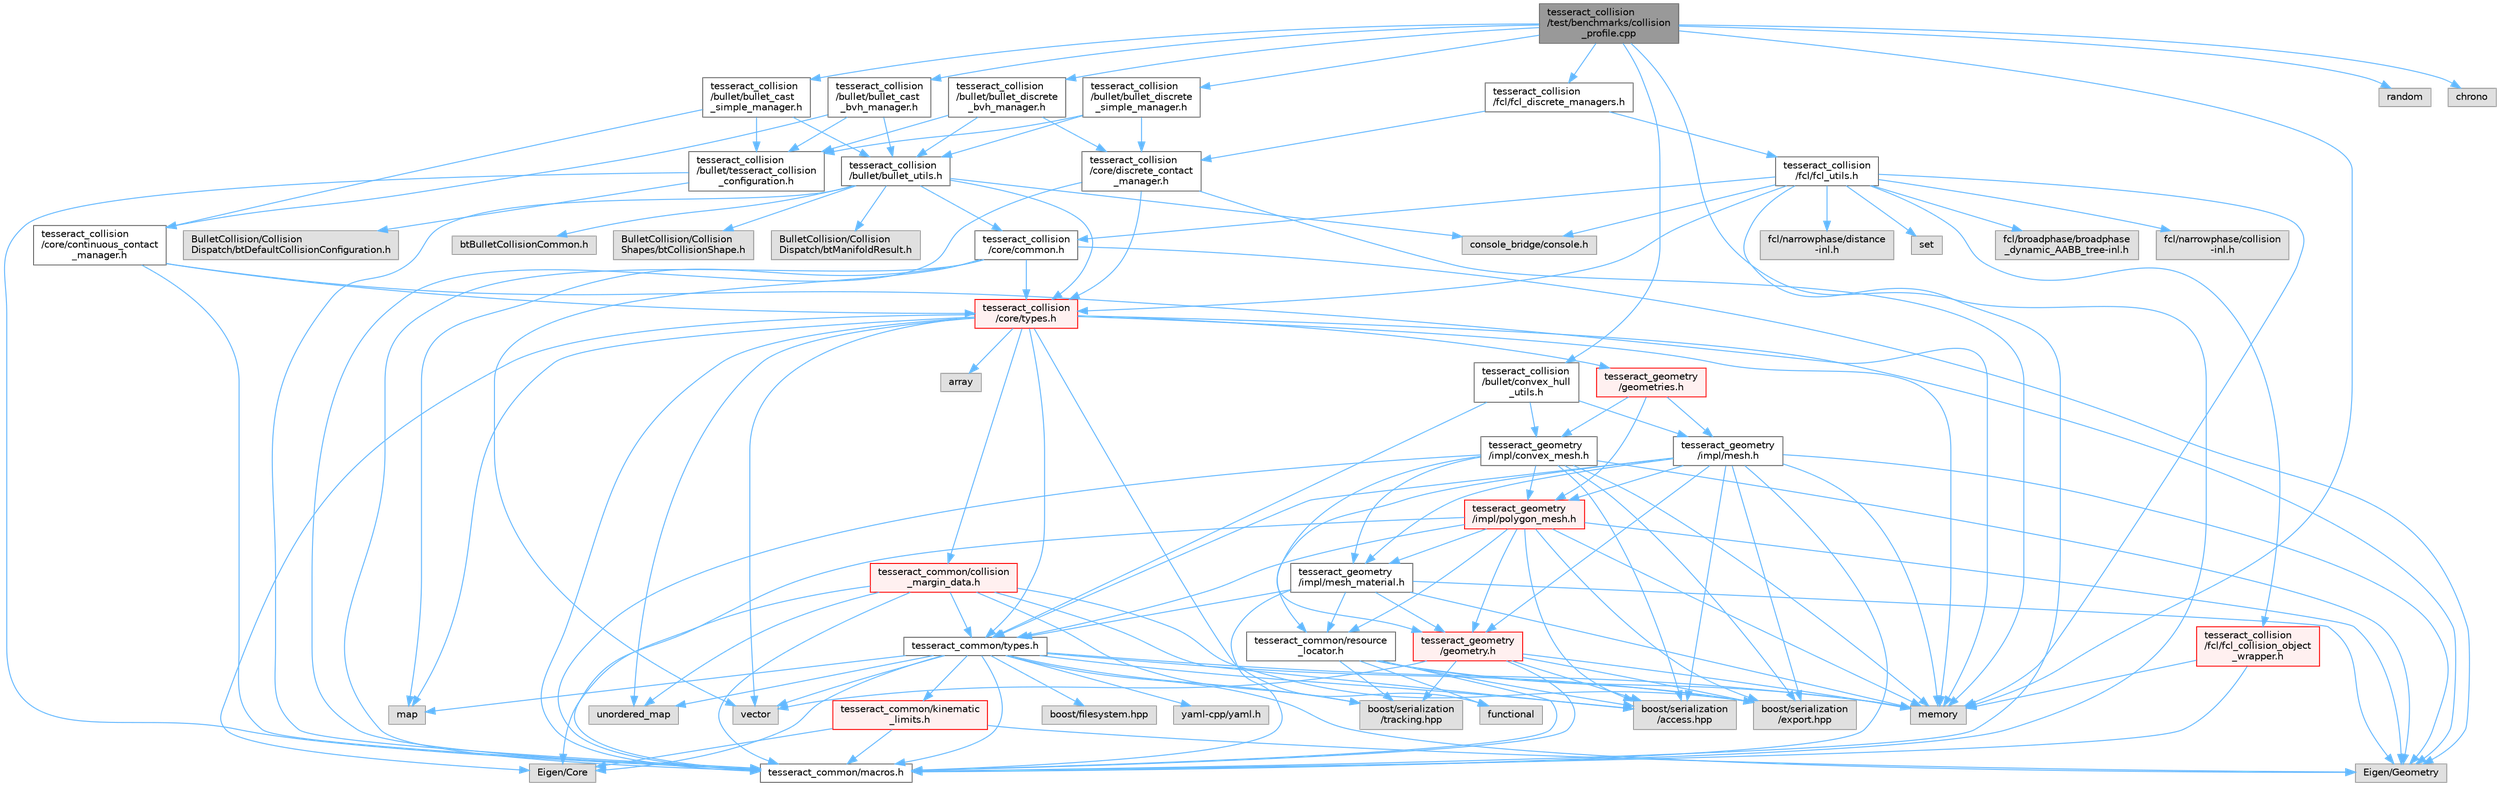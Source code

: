 digraph "tesseract_collision/test/benchmarks/collision_profile.cpp"
{
 // LATEX_PDF_SIZE
  bgcolor="transparent";
  edge [fontname=Helvetica,fontsize=10,labelfontname=Helvetica,labelfontsize=10];
  node [fontname=Helvetica,fontsize=10,shape=box,height=0.2,width=0.4];
  Node1 [label="tesseract_collision\l/test/benchmarks/collision\l_profile.cpp",height=0.2,width=0.4,color="gray40", fillcolor="grey60", style="filled", fontcolor="black",tooltip=" "];
  Node1 -> Node2 [color="steelblue1",style="solid"];
  Node2 [label="tesseract_common/macros.h",height=0.2,width=0.4,color="grey40", fillcolor="white", style="filled",URL="$de/d3c/macros_8h.html",tooltip="Common Tesseract Macros."];
  Node1 -> Node3 [color="steelblue1",style="solid"];
  Node3 [label="random",height=0.2,width=0.4,color="grey60", fillcolor="#E0E0E0", style="filled",tooltip=" "];
  Node1 -> Node4 [color="steelblue1",style="solid"];
  Node4 [label="chrono",height=0.2,width=0.4,color="grey60", fillcolor="#E0E0E0", style="filled",tooltip=" "];
  Node1 -> Node5 [color="steelblue1",style="solid"];
  Node5 [label="memory",height=0.2,width=0.4,color="grey60", fillcolor="#E0E0E0", style="filled",tooltip=" "];
  Node1 -> Node6 [color="steelblue1",style="solid"];
  Node6 [label="tesseract_collision\l/bullet/bullet_discrete\l_simple_manager.h",height=0.2,width=0.4,color="grey40", fillcolor="white", style="filled",URL="$d3/dd2/bullet__discrete__simple__manager_8h.html",tooltip="Tesseract ROS Bullet discrete simple collision manager."];
  Node6 -> Node7 [color="steelblue1",style="solid"];
  Node7 [label="tesseract_collision\l/bullet/bullet_utils.h",height=0.2,width=0.4,color="grey40", fillcolor="white", style="filled",URL="$d6/d91/bullet__utils_8h.html",tooltip="Tesseract ROS Bullet environment utility function."];
  Node7 -> Node2 [color="steelblue1",style="solid"];
  Node7 -> Node8 [color="steelblue1",style="solid"];
  Node8 [label="BulletCollision/Collision\lShapes/btCollisionShape.h",height=0.2,width=0.4,color="grey60", fillcolor="#E0E0E0", style="filled",tooltip=" "];
  Node7 -> Node9 [color="steelblue1",style="solid"];
  Node9 [label="BulletCollision/Collision\lDispatch/btManifoldResult.h",height=0.2,width=0.4,color="grey60", fillcolor="#E0E0E0", style="filled",tooltip=" "];
  Node7 -> Node10 [color="steelblue1",style="solid"];
  Node10 [label="btBulletCollisionCommon.h",height=0.2,width=0.4,color="grey60", fillcolor="#E0E0E0", style="filled",tooltip=" "];
  Node7 -> Node11 [color="steelblue1",style="solid"];
  Node11 [label="console_bridge/console.h",height=0.2,width=0.4,color="grey60", fillcolor="#E0E0E0", style="filled",tooltip=" "];
  Node7 -> Node12 [color="steelblue1",style="solid"];
  Node12 [label="tesseract_collision\l/core/types.h",height=0.2,width=0.4,color="red", fillcolor="#FFF0F0", style="filled",URL="$d3/db3/tesseract__collision_2core_2include_2tesseract__collision_2core_2types_8h.html",tooltip="Tesseracts Collision Common Types."];
  Node12 -> Node2 [color="steelblue1",style="solid"];
  Node12 -> Node13 [color="steelblue1",style="solid"];
  Node13 [label="Eigen/Core",height=0.2,width=0.4,color="grey60", fillcolor="#E0E0E0", style="filled",tooltip=" "];
  Node12 -> Node14 [color="steelblue1",style="solid"];
  Node14 [label="Eigen/Geometry",height=0.2,width=0.4,color="grey60", fillcolor="#E0E0E0", style="filled",tooltip=" "];
  Node12 -> Node15 [color="steelblue1",style="solid"];
  Node15 [label="vector",height=0.2,width=0.4,color="grey60", fillcolor="#E0E0E0", style="filled",tooltip=" "];
  Node12 -> Node5 [color="steelblue1",style="solid"];
  Node12 -> Node16 [color="steelblue1",style="solid"];
  Node16 [label="map",height=0.2,width=0.4,color="grey60", fillcolor="#E0E0E0", style="filled",tooltip=" "];
  Node12 -> Node17 [color="steelblue1",style="solid"];
  Node17 [label="array",height=0.2,width=0.4,color="grey60", fillcolor="#E0E0E0", style="filled",tooltip=" "];
  Node12 -> Node18 [color="steelblue1",style="solid"];
  Node18 [label="unordered_map",height=0.2,width=0.4,color="grey60", fillcolor="#E0E0E0", style="filled",tooltip=" "];
  Node12 -> Node19 [color="steelblue1",style="solid"];
  Node19 [label="functional",height=0.2,width=0.4,color="grey60", fillcolor="#E0E0E0", style="filled",tooltip=" "];
  Node12 -> Node20 [color="steelblue1",style="solid"];
  Node20 [label="tesseract_geometry\l/geometries.h",height=0.2,width=0.4,color="red", fillcolor="#FFF0F0", style="filled",URL="$d4/ddb/geometries_8h.html",tooltip="Tesseract Geometries."];
  Node20 -> Node29 [color="steelblue1",style="solid"];
  Node29 [label="tesseract_geometry\l/impl/convex_mesh.h",height=0.2,width=0.4,color="grey40", fillcolor="white", style="filled",URL="$de/dd2/tesseract__geometry_2include_2tesseract__geometry_2impl_2convex__mesh_8h.html",tooltip="Tesseract Convex Mesh Geometry."];
  Node29 -> Node2 [color="steelblue1",style="solid"];
  Node29 -> Node22 [color="steelblue1",style="solid"];
  Node22 [label="boost/serialization\l/access.hpp",height=0.2,width=0.4,color="grey60", fillcolor="#E0E0E0", style="filled",tooltip=" "];
  Node29 -> Node23 [color="steelblue1",style="solid"];
  Node23 [label="boost/serialization\l/export.hpp",height=0.2,width=0.4,color="grey60", fillcolor="#E0E0E0", style="filled",tooltip=" "];
  Node29 -> Node14 [color="steelblue1",style="solid"];
  Node29 -> Node5 [color="steelblue1",style="solid"];
  Node29 -> Node24 [color="steelblue1",style="solid"];
  Node24 [label="tesseract_geometry\l/geometry.h",height=0.2,width=0.4,color="red", fillcolor="#FFF0F0", style="filled",URL="$d0/da6/tesseract__geometry_2include_2tesseract__geometry_2geometry_8h.html",tooltip="Tesseract Geometries."];
  Node24 -> Node2 [color="steelblue1",style="solid"];
  Node24 -> Node22 [color="steelblue1",style="solid"];
  Node24 -> Node23 [color="steelblue1",style="solid"];
  Node24 -> Node5 [color="steelblue1",style="solid"];
  Node24 -> Node15 [color="steelblue1",style="solid"];
  Node24 -> Node26 [color="steelblue1",style="solid"];
  Node26 [label="boost/serialization\l/tracking.hpp",height=0.2,width=0.4,color="grey60", fillcolor="#E0E0E0", style="filled",tooltip=" "];
  Node29 -> Node30 [color="steelblue1",style="solid"];
  Node30 [label="tesseract_geometry\l/impl/mesh_material.h",height=0.2,width=0.4,color="grey40", fillcolor="white", style="filled",URL="$df/d8e/mesh__material_8h.html",tooltip="Tesseract Mesh Material read from a mesh file."];
  Node30 -> Node2 [color="steelblue1",style="solid"];
  Node30 -> Node31 [color="steelblue1",style="solid"];
  Node31 [label="tesseract_common/resource\l_locator.h",height=0.2,width=0.4,color="grey40", fillcolor="white", style="filled",URL="$d3/d95/resource__locator_8h.html",tooltip="Locate and retrieve resource data."];
  Node31 -> Node2 [color="steelblue1",style="solid"];
  Node31 -> Node22 [color="steelblue1",style="solid"];
  Node31 -> Node19 [color="steelblue1",style="solid"];
  Node31 -> Node5 [color="steelblue1",style="solid"];
  Node31 -> Node23 [color="steelblue1",style="solid"];
  Node31 -> Node26 [color="steelblue1",style="solid"];
  Node30 -> Node14 [color="steelblue1",style="solid"];
  Node30 -> Node5 [color="steelblue1",style="solid"];
  Node30 -> Node24 [color="steelblue1",style="solid"];
  Node30 -> Node32 [color="steelblue1",style="solid"];
  Node32 [label="tesseract_common/types.h",height=0.2,width=0.4,color="grey40", fillcolor="white", style="filled",URL="$dd/ddb/tesseract__common_2include_2tesseract__common_2types_8h.html",tooltip="Common Tesseract Types."];
  Node32 -> Node2 [color="steelblue1",style="solid"];
  Node32 -> Node22 [color="steelblue1",style="solid"];
  Node32 -> Node13 [color="steelblue1",style="solid"];
  Node32 -> Node14 [color="steelblue1",style="solid"];
  Node32 -> Node15 [color="steelblue1",style="solid"];
  Node32 -> Node5 [color="steelblue1",style="solid"];
  Node32 -> Node16 [color="steelblue1",style="solid"];
  Node32 -> Node18 [color="steelblue1",style="solid"];
  Node32 -> Node33 [color="steelblue1",style="solid"];
  Node33 [label="boost/filesystem.hpp",height=0.2,width=0.4,color="grey60", fillcolor="#E0E0E0", style="filled",tooltip=" "];
  Node32 -> Node34 [color="steelblue1",style="solid"];
  Node34 [label="yaml-cpp/yaml.h",height=0.2,width=0.4,color="grey60", fillcolor="#E0E0E0", style="filled",tooltip=" "];
  Node32 -> Node35 [color="steelblue1",style="solid"];
  Node35 [label="tesseract_common/kinematic\l_limits.h",height=0.2,width=0.4,color="red", fillcolor="#FFF0F0", style="filled",URL="$d9/dc2/kinematic__limits_8h.html",tooltip="Common Tesseract Kinematic Limits and Related Utility Functions."];
  Node35 -> Node2 [color="steelblue1",style="solid"];
  Node35 -> Node13 [color="steelblue1",style="solid"];
  Node35 -> Node14 [color="steelblue1",style="solid"];
  Node32 -> Node23 [color="steelblue1",style="solid"];
  Node32 -> Node26 [color="steelblue1",style="solid"];
  Node29 -> Node37 [color="steelblue1",style="solid"];
  Node37 [label="tesseract_geometry\l/impl/polygon_mesh.h",height=0.2,width=0.4,color="red", fillcolor="#FFF0F0", style="filled",URL="$d2/deb/polygon__mesh_8h.html",tooltip="Tesseract Polygon Mesh Geometry."];
  Node37 -> Node2 [color="steelblue1",style="solid"];
  Node37 -> Node22 [color="steelblue1",style="solid"];
  Node37 -> Node23 [color="steelblue1",style="solid"];
  Node37 -> Node14 [color="steelblue1",style="solid"];
  Node37 -> Node5 [color="steelblue1",style="solid"];
  Node37 -> Node32 [color="steelblue1",style="solid"];
  Node37 -> Node31 [color="steelblue1",style="solid"];
  Node37 -> Node24 [color="steelblue1",style="solid"];
  Node37 -> Node30 [color="steelblue1",style="solid"];
  Node20 -> Node49 [color="steelblue1",style="solid"];
  Node49 [label="tesseract_geometry\l/impl/mesh.h",height=0.2,width=0.4,color="grey40", fillcolor="white", style="filled",URL="$d5/d93/tesseract__geometry_2include_2tesseract__geometry_2impl_2mesh_8h.html",tooltip="Tesseract Mesh Geometry."];
  Node49 -> Node2 [color="steelblue1",style="solid"];
  Node49 -> Node31 [color="steelblue1",style="solid"];
  Node49 -> Node22 [color="steelblue1",style="solid"];
  Node49 -> Node23 [color="steelblue1",style="solid"];
  Node49 -> Node14 [color="steelblue1",style="solid"];
  Node49 -> Node5 [color="steelblue1",style="solid"];
  Node49 -> Node32 [color="steelblue1",style="solid"];
  Node49 -> Node24 [color="steelblue1",style="solid"];
  Node49 -> Node30 [color="steelblue1",style="solid"];
  Node49 -> Node37 [color="steelblue1",style="solid"];
  Node20 -> Node37 [color="steelblue1",style="solid"];
  Node12 -> Node32 [color="steelblue1",style="solid"];
  Node12 -> Node55 [color="steelblue1",style="solid"];
  Node55 [label="tesseract_common/collision\l_margin_data.h",height=0.2,width=0.4,color="red", fillcolor="#FFF0F0", style="filled",URL="$d4/da8/collision__margin__data_8h.html",tooltip="This is used to store collision margin information."];
  Node55 -> Node2 [color="steelblue1",style="solid"];
  Node55 -> Node22 [color="steelblue1",style="solid"];
  Node55 -> Node13 [color="steelblue1",style="solid"];
  Node55 -> Node18 [color="steelblue1",style="solid"];
  Node55 -> Node32 [color="steelblue1",style="solid"];
  Node55 -> Node23 [color="steelblue1",style="solid"];
  Node55 -> Node26 [color="steelblue1",style="solid"];
  Node7 -> Node63 [color="steelblue1",style="solid"];
  Node63 [label="tesseract_collision\l/core/common.h",height=0.2,width=0.4,color="grey40", fillcolor="white", style="filled",URL="$dc/d54/common_8h.html",tooltip="This is a collection of common methods."];
  Node63 -> Node2 [color="steelblue1",style="solid"];
  Node63 -> Node16 [color="steelblue1",style="solid"];
  Node63 -> Node15 [color="steelblue1",style="solid"];
  Node63 -> Node14 [color="steelblue1",style="solid"];
  Node63 -> Node12 [color="steelblue1",style="solid"];
  Node6 -> Node64 [color="steelblue1",style="solid"];
  Node64 [label="tesseract_collision\l/core/discrete_contact\l_manager.h",height=0.2,width=0.4,color="grey40", fillcolor="white", style="filled",URL="$db/d35/discrete__contact__manager_8h.html",tooltip="This is the discrete contact manager base class."];
  Node64 -> Node2 [color="steelblue1",style="solid"];
  Node64 -> Node5 [color="steelblue1",style="solid"];
  Node64 -> Node12 [color="steelblue1",style="solid"];
  Node6 -> Node65 [color="steelblue1",style="solid"];
  Node65 [label="tesseract_collision\l/bullet/tesseract_collision\l_configuration.h",height=0.2,width=0.4,color="grey40", fillcolor="white", style="filled",URL="$d0/d96/tesseract__collision__configuration_8h.html",tooltip="Modified bullet collision configuration."];
  Node65 -> Node2 [color="steelblue1",style="solid"];
  Node65 -> Node66 [color="steelblue1",style="solid"];
  Node66 [label="BulletCollision/Collision\lDispatch/btDefaultCollisionConfiguration.h",height=0.2,width=0.4,color="grey60", fillcolor="#E0E0E0", style="filled",tooltip=" "];
  Node1 -> Node67 [color="steelblue1",style="solid"];
  Node67 [label="tesseract_collision\l/bullet/bullet_discrete\l_bvh_manager.h",height=0.2,width=0.4,color="grey40", fillcolor="white", style="filled",URL="$df/d19/bullet__discrete__bvh__manager_8h.html",tooltip="Tesseract ROS Bullet discrete BVH collision manager."];
  Node67 -> Node7 [color="steelblue1",style="solid"];
  Node67 -> Node64 [color="steelblue1",style="solid"];
  Node67 -> Node65 [color="steelblue1",style="solid"];
  Node1 -> Node68 [color="steelblue1",style="solid"];
  Node68 [label="tesseract_collision\l/bullet/bullet_cast\l_simple_manager.h",height=0.2,width=0.4,color="grey40", fillcolor="white", style="filled",URL="$d5/d68/bullet__cast__simple__manager_8h.html",tooltip="Tesseract ROS Bullet cast(continuous) simple collision manager."];
  Node68 -> Node7 [color="steelblue1",style="solid"];
  Node68 -> Node69 [color="steelblue1",style="solid"];
  Node69 [label="tesseract_collision\l/core/continuous_contact\l_manager.h",height=0.2,width=0.4,color="grey40", fillcolor="white", style="filled",URL="$d6/d0f/continuous__contact__manager_8h.html",tooltip="This is the continuous contact manager base class."];
  Node69 -> Node2 [color="steelblue1",style="solid"];
  Node69 -> Node5 [color="steelblue1",style="solid"];
  Node69 -> Node12 [color="steelblue1",style="solid"];
  Node68 -> Node65 [color="steelblue1",style="solid"];
  Node1 -> Node70 [color="steelblue1",style="solid"];
  Node70 [label="tesseract_collision\l/bullet/bullet_cast\l_bvh_manager.h",height=0.2,width=0.4,color="grey40", fillcolor="white", style="filled",URL="$db/dc0/bullet__cast__bvh__manager_8h.html",tooltip="Tesseract ROS Bullet cast(continuous) BVH collision manager."];
  Node70 -> Node7 [color="steelblue1",style="solid"];
  Node70 -> Node69 [color="steelblue1",style="solid"];
  Node70 -> Node65 [color="steelblue1",style="solid"];
  Node1 -> Node71 [color="steelblue1",style="solid"];
  Node71 [label="tesseract_collision\l/bullet/convex_hull\l_utils.h",height=0.2,width=0.4,color="grey40", fillcolor="white", style="filled",URL="$d0/d01/convex__hull__utils_8h.html",tooltip="This is a collection of common methods."];
  Node71 -> Node32 [color="steelblue1",style="solid"];
  Node71 -> Node49 [color="steelblue1",style="solid"];
  Node71 -> Node29 [color="steelblue1",style="solid"];
  Node1 -> Node72 [color="steelblue1",style="solid"];
  Node72 [label="tesseract_collision\l/fcl/fcl_discrete_managers.h",height=0.2,width=0.4,color="grey40", fillcolor="white", style="filled",URL="$dc/d8d/fcl__discrete__managers_8h.html",tooltip="Tesseract ROS FCL contact checker implementation."];
  Node72 -> Node64 [color="steelblue1",style="solid"];
  Node72 -> Node73 [color="steelblue1",style="solid"];
  Node73 [label="tesseract_collision\l/fcl/fcl_utils.h",height=0.2,width=0.4,color="grey40", fillcolor="white", style="filled",URL="$d2/dde/fcl__utils_8h.html",tooltip="Tesseract ROS FCL Utility Functions."];
  Node73 -> Node2 [color="steelblue1",style="solid"];
  Node73 -> Node74 [color="steelblue1",style="solid"];
  Node74 [label="fcl/broadphase/broadphase\l_dynamic_AABB_tree-inl.h",height=0.2,width=0.4,color="grey60", fillcolor="#E0E0E0", style="filled",tooltip=" "];
  Node73 -> Node75 [color="steelblue1",style="solid"];
  Node75 [label="fcl/narrowphase/collision\l-inl.h",height=0.2,width=0.4,color="grey60", fillcolor="#E0E0E0", style="filled",tooltip=" "];
  Node73 -> Node76 [color="steelblue1",style="solid"];
  Node76 [label="fcl/narrowphase/distance\l-inl.h",height=0.2,width=0.4,color="grey60", fillcolor="#E0E0E0", style="filled",tooltip=" "];
  Node73 -> Node5 [color="steelblue1",style="solid"];
  Node73 -> Node77 [color="steelblue1",style="solid"];
  Node77 [label="set",height=0.2,width=0.4,color="grey60", fillcolor="#E0E0E0", style="filled",tooltip=" "];
  Node73 -> Node11 [color="steelblue1",style="solid"];
  Node73 -> Node12 [color="steelblue1",style="solid"];
  Node73 -> Node63 [color="steelblue1",style="solid"];
  Node73 -> Node78 [color="steelblue1",style="solid"];
  Node78 [label="tesseract_collision\l/fcl/fcl_collision_object\l_wrapper.h",height=0.2,width=0.4,color="red", fillcolor="#FFF0F0", style="filled",URL="$d9/d9f/fcl__collision__object__wrapper_8h.html",tooltip="Collision Object Wrapper to modify AABB with contact distance threshold."];
  Node78 -> Node2 [color="steelblue1",style="solid"];
  Node78 -> Node5 [color="steelblue1",style="solid"];
}
